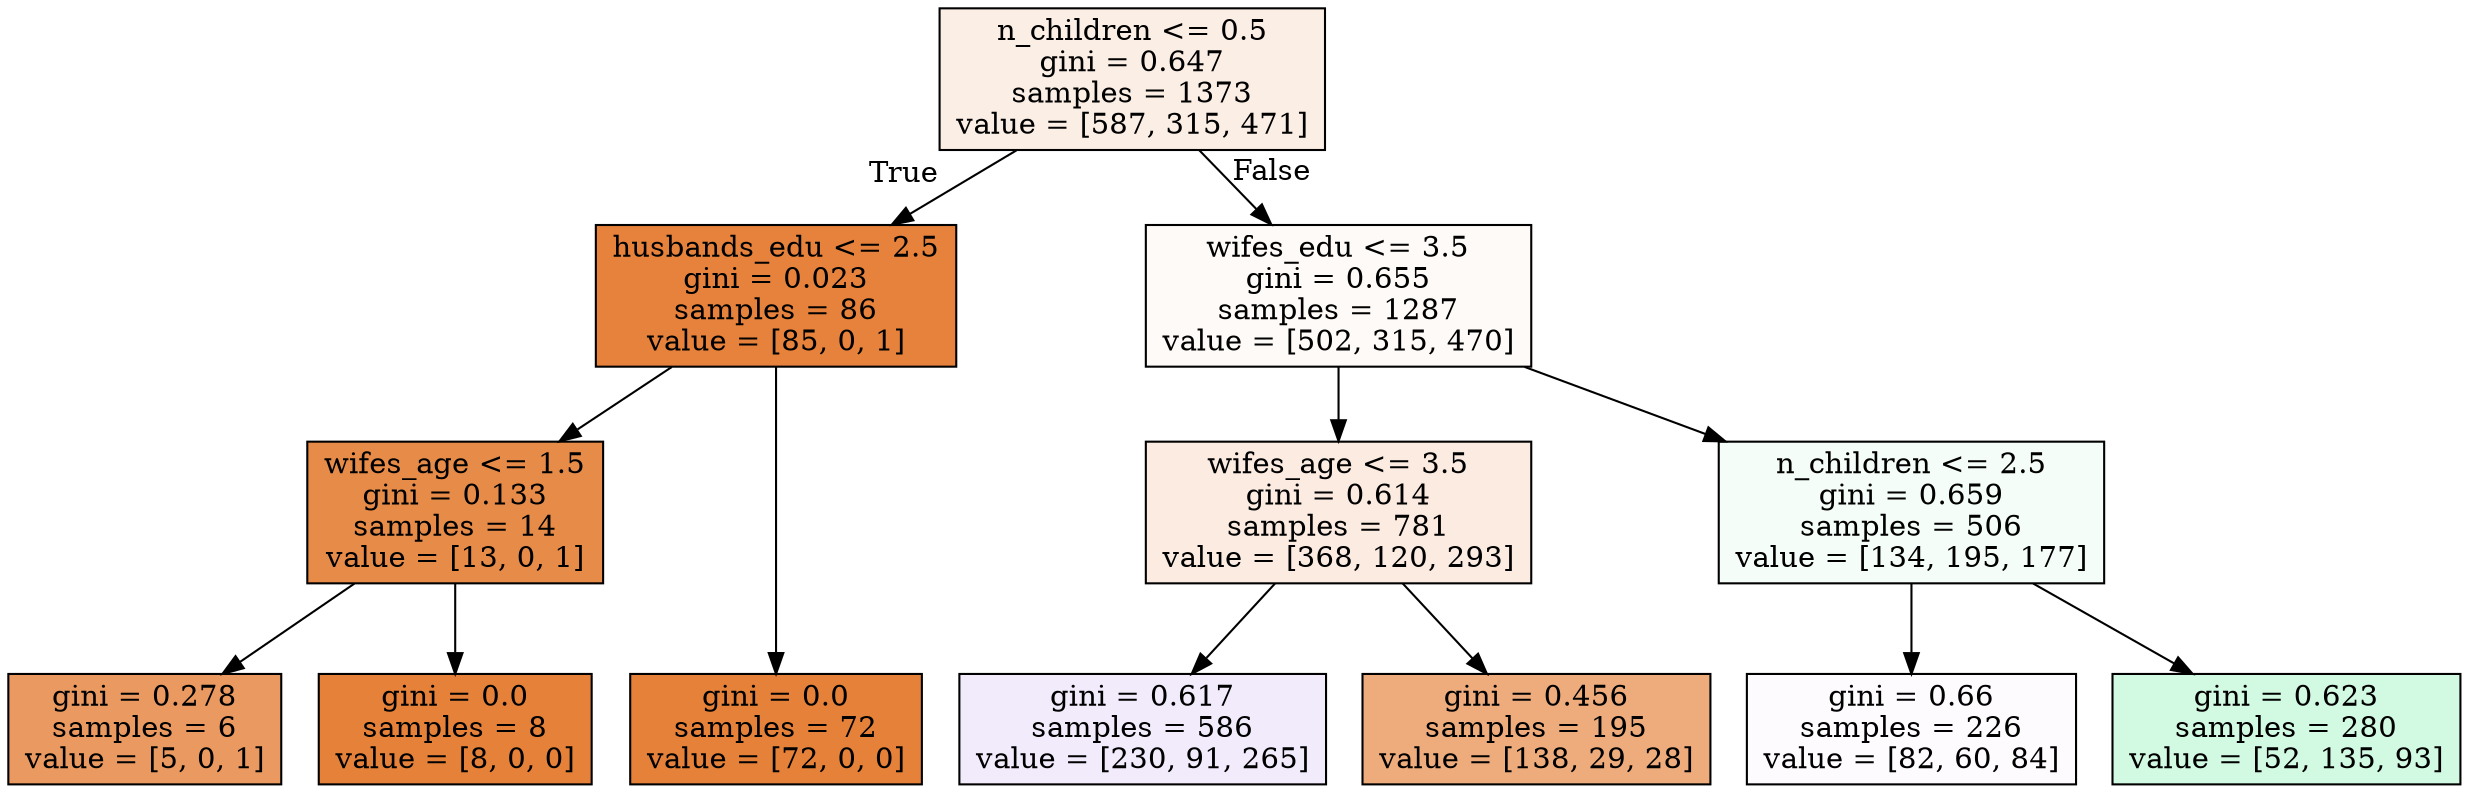 digraph Tree {
node [shape=box, style="filled", color="black"] ;
graph [ranksep=equally, splines=polyline] ;
0 [label="n_children <= 0.5\ngini = 0.647\nsamples = 1373\nvalue = [587, 315, 471]", fillcolor="#e5813921"] ;
1 [label="husbands_edu <= 2.5\ngini = 0.023\nsamples = 86\nvalue = [85, 0, 1]", fillcolor="#e58139fc"] ;
0 -> 1 [labeldistance=2.5, labelangle=45, headlabel="True"] ;
2 [label="wifes_age <= 1.5\ngini = 0.133\nsamples = 14\nvalue = [13, 0, 1]", fillcolor="#e58139eb"] ;
1 -> 2 ;
3 [label="gini = 0.278\nsamples = 6\nvalue = [5, 0, 1]", fillcolor="#e58139cc"] ;
2 -> 3 ;
4 [label="gini = 0.0\nsamples = 8\nvalue = [8, 0, 0]", fillcolor="#e58139ff"] ;
2 -> 4 ;
5 [label="gini = 0.0\nsamples = 72\nvalue = [72, 0, 0]", fillcolor="#e58139ff"] ;
1 -> 5 ;
6 [label="wifes_edu <= 3.5\ngini = 0.655\nsamples = 1287\nvalue = [502, 315, 470]", fillcolor="#e581390a"] ;
0 -> 6 [labeldistance=2.5, labelangle=-45, headlabel="False"] ;
7 [label="wifes_age <= 3.5\ngini = 0.614\nsamples = 781\nvalue = [368, 120, 293]", fillcolor="#e5813927"] ;
6 -> 7 ;
8 [label="gini = 0.617\nsamples = 586\nvalue = [230, 91, 265]", fillcolor="#8139e519"] ;
7 -> 8 ;
9 [label="gini = 0.456\nsamples = 195\nvalue = [138, 29, 28]", fillcolor="#e58139a7"] ;
7 -> 9 ;
10 [label="n_children <= 2.5\ngini = 0.659\nsamples = 506\nvalue = [134, 195, 177]", fillcolor="#39e5810e"] ;
6 -> 10 ;
11 [label="gini = 0.66\nsamples = 226\nvalue = [82, 60, 84]", fillcolor="#8139e504"] ;
10 -> 11 ;
12 [label="gini = 0.623\nsamples = 280\nvalue = [52, 135, 93]", fillcolor="#39e58139"] ;
10 -> 12 ;
{rank=same ; 0} ;
{rank=same ; 1; 6} ;
{rank=same ; 2; 7; 10} ;
{rank=same ; 3; 4; 5; 8; 9; 11; 12} ;
}